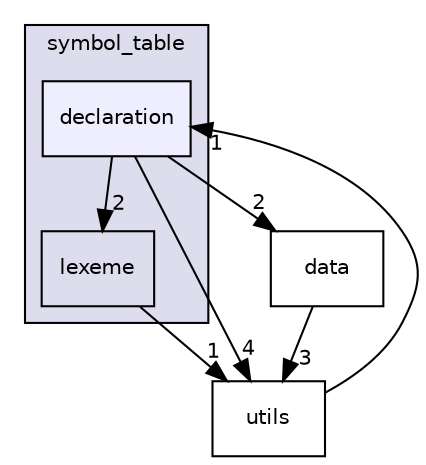 digraph "src/symbol_table/declaration" {
  compound=true
  node [ fontsize="10", fontname="Helvetica"];
  edge [ labelfontsize="10", labelfontname="Helvetica"];
  subgraph clusterdir_ee2e78e09e3523a3dc72b1c19f9afb8f {
    graph [ bgcolor="#ddddee", pencolor="black", label="symbol_table" fontname="Helvetica", fontsize="10", URL="dir_ee2e78e09e3523a3dc72b1c19f9afb8f.html"]
  dir_3394095bbb6a04840d429d7832a63d55 [shape=box label="lexeme" URL="dir_3394095bbb6a04840d429d7832a63d55.html"];
  dir_c9a3cac5d099b5483c8a709c63624934 [shape=box, label="declaration", style="filled", fillcolor="#eeeeff", pencolor="black", URL="dir_c9a3cac5d099b5483c8a709c63624934.html"];
  }
  dir_313caf1132e152dd9b58bea13a4052ca [shape=box label="utils" URL="dir_313caf1132e152dd9b58bea13a4052ca.html"];
  dir_c1be8d27e7f84178e95f152701110b19 [shape=box label="data" URL="dir_c1be8d27e7f84178e95f152701110b19.html"];
  dir_c9a3cac5d099b5483c8a709c63624934->dir_313caf1132e152dd9b58bea13a4052ca [headlabel="4", labeldistance=1.5 headhref="dir_000015_000023.html"];
  dir_c9a3cac5d099b5483c8a709c63624934->dir_3394095bbb6a04840d429d7832a63d55 [headlabel="2", labeldistance=1.5 headhref="dir_000015_000017.html"];
  dir_c9a3cac5d099b5483c8a709c63624934->dir_c1be8d27e7f84178e95f152701110b19 [headlabel="2", labeldistance=1.5 headhref="dir_000015_000002.html"];
  dir_3394095bbb6a04840d429d7832a63d55->dir_313caf1132e152dd9b58bea13a4052ca [headlabel="1", labeldistance=1.5 headhref="dir_000017_000023.html"];
  dir_c1be8d27e7f84178e95f152701110b19->dir_313caf1132e152dd9b58bea13a4052ca [headlabel="3", labeldistance=1.5 headhref="dir_000002_000023.html"];
  dir_313caf1132e152dd9b58bea13a4052ca->dir_c9a3cac5d099b5483c8a709c63624934 [headlabel="1", labeldistance=1.5 headhref="dir_000023_000015.html"];
}

